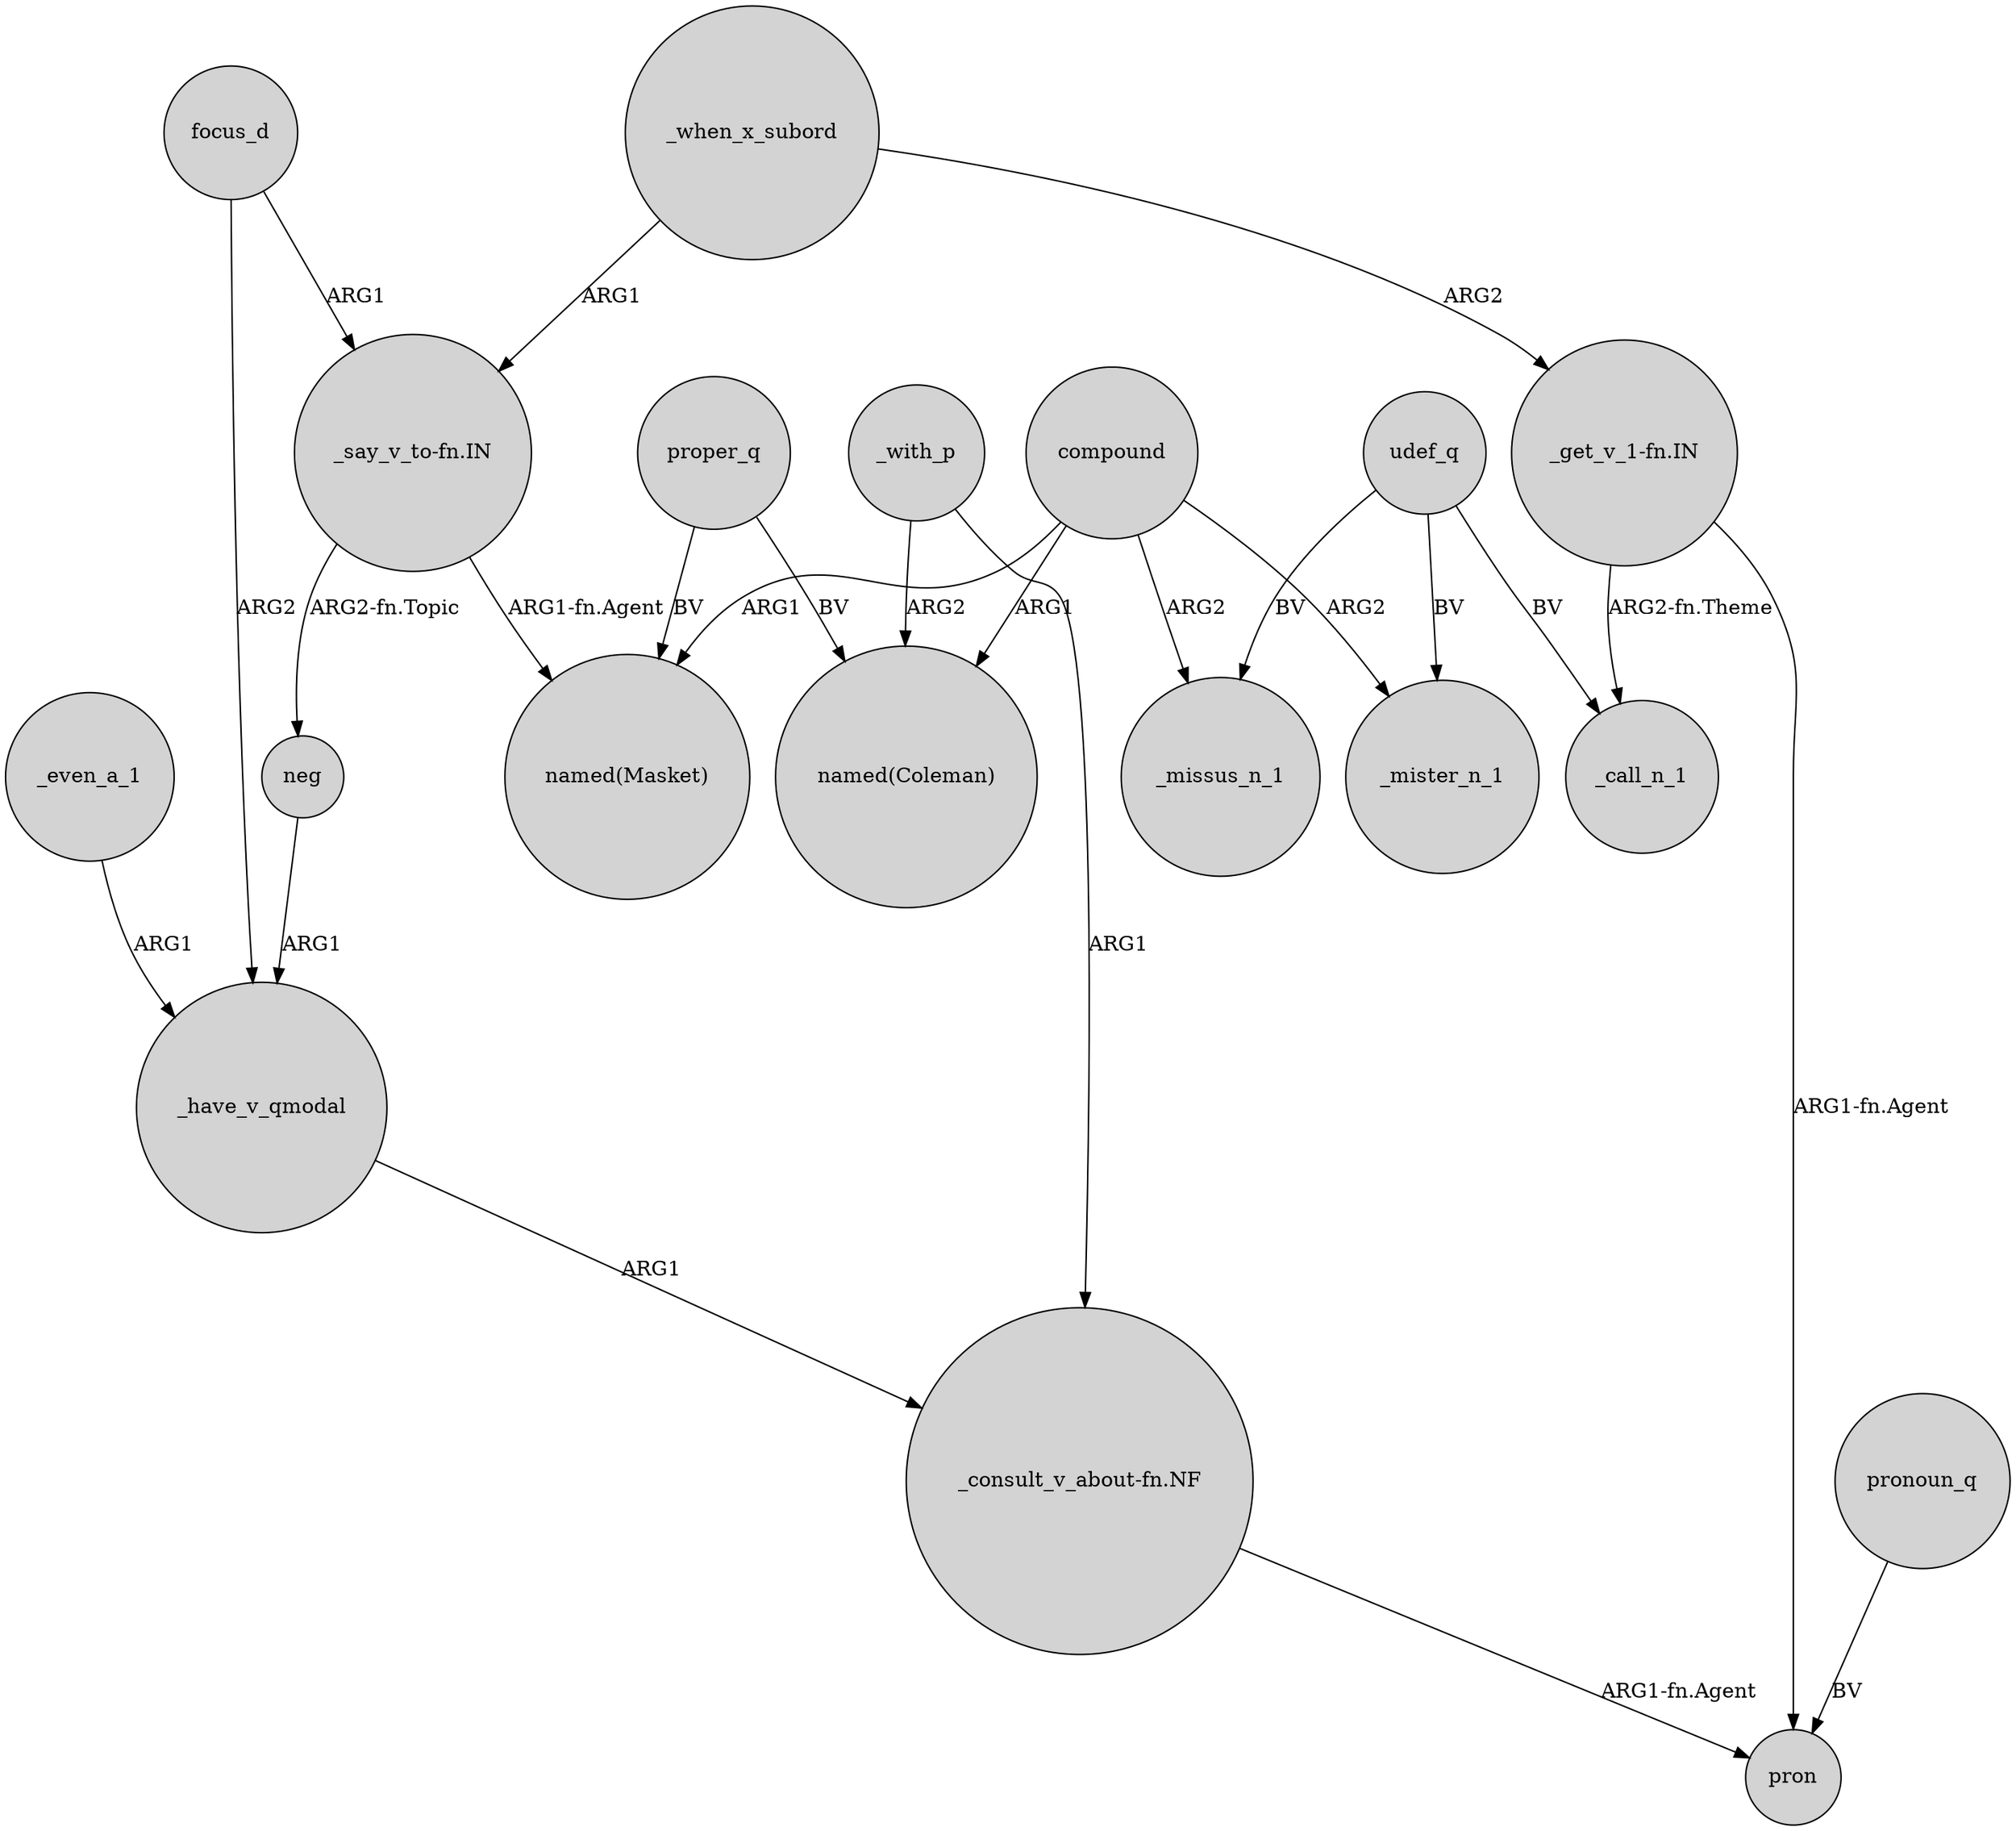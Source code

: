 digraph {
	node [shape=circle style=filled]
	compound -> "named(Masket)" [label=ARG1]
	"_get_v_1-fn.IN" -> _call_n_1 [label="ARG2-fn.Theme"]
	_with_p -> "_consult_v_about-fn.NF" [label=ARG1]
	focus_d -> _have_v_qmodal [label=ARG2]
	_when_x_subord -> "_say_v_to-fn.IN" [label=ARG1]
	compound -> _mister_n_1 [label=ARG2]
	neg -> _have_v_qmodal [label=ARG1]
	compound -> _missus_n_1 [label=ARG2]
	udef_q -> _mister_n_1 [label=BV]
	"_consult_v_about-fn.NF" -> pron [label="ARG1-fn.Agent"]
	udef_q -> _missus_n_1 [label=BV]
	_with_p -> "named(Coleman)" [label=ARG2]
	_even_a_1 -> _have_v_qmodal [label=ARG1]
	"_say_v_to-fn.IN" -> "named(Masket)" [label="ARG1-fn.Agent"]
	compound -> "named(Coleman)" [label=ARG1]
	pronoun_q -> pron [label=BV]
	"_get_v_1-fn.IN" -> pron [label="ARG1-fn.Agent"]
	_have_v_qmodal -> "_consult_v_about-fn.NF" [label=ARG1]
	_when_x_subord -> "_get_v_1-fn.IN" [label=ARG2]
	proper_q -> "named(Masket)" [label=BV]
	"_say_v_to-fn.IN" -> neg [label="ARG2-fn.Topic"]
	proper_q -> "named(Coleman)" [label=BV]
	focus_d -> "_say_v_to-fn.IN" [label=ARG1]
	udef_q -> _call_n_1 [label=BV]
}
